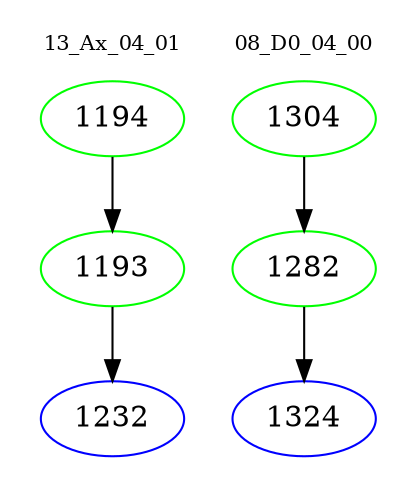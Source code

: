 digraph{
subgraph cluster_0 {
color = white
label = "13_Ax_04_01";
fontsize=10;
T0_1194 [label="1194", color="green"]
T0_1194 -> T0_1193 [color="black"]
T0_1193 [label="1193", color="green"]
T0_1193 -> T0_1232 [color="black"]
T0_1232 [label="1232", color="blue"]
}
subgraph cluster_1 {
color = white
label = "08_D0_04_00";
fontsize=10;
T1_1304 [label="1304", color="green"]
T1_1304 -> T1_1282 [color="black"]
T1_1282 [label="1282", color="green"]
T1_1282 -> T1_1324 [color="black"]
T1_1324 [label="1324", color="blue"]
}
}
